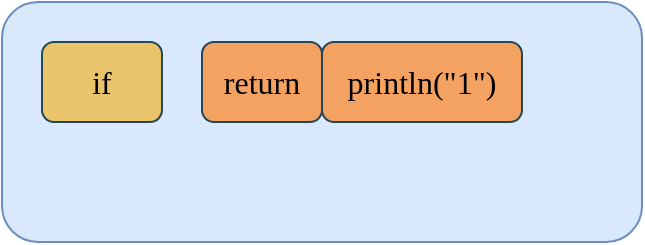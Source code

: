 <mxfile version="24.2.5" type="device">
  <diagram name="Page-1" id="gpCIiAAguJbIhwV_0Obz">
    <mxGraphModel dx="1434" dy="835" grid="1" gridSize="10" guides="1" tooltips="1" connect="1" arrows="1" fold="1" page="1" pageScale="1" pageWidth="850" pageHeight="1100" math="0" shadow="0">
      <root>
        <mxCell id="0" />
        <mxCell id="1" parent="0" />
        <mxCell id="mcJTDxwmSM0p99dnB7Bg-1" value="" style="rounded=1;whiteSpace=wrap;html=1;shadow=0;strokeColor=#6c8ebf;strokeWidth=1;fontFamily=Ubuntu;fontSize=16;fontStyle=0;fillColor=#dae8fc;" vertex="1" parent="1">
          <mxGeometry x="180" y="300" width="320" height="120" as="geometry" />
        </mxCell>
        <mxCell id="mcJTDxwmSM0p99dnB7Bg-2" value="return" style="rounded=1;whiteSpace=wrap;html=1;shadow=0;strokeColor=#264653;strokeWidth=1;fontFamily=Ubuntu;fontSize=16;fontStyle=0;fillColor=#f4a261;" vertex="1" parent="1">
          <mxGeometry x="280" y="320" width="60" height="40" as="geometry" />
        </mxCell>
        <mxCell id="mcJTDxwmSM0p99dnB7Bg-3" value="println(&quot;1&quot;)" style="rounded=1;whiteSpace=wrap;html=1;shadow=0;strokeColor=#264653;strokeWidth=1;fontFamily=Ubuntu;fontSize=16;fontStyle=0;fillColor=#f4a261;" vertex="1" parent="1">
          <mxGeometry x="340" y="320" width="100" height="40" as="geometry" />
        </mxCell>
        <mxCell id="mcJTDxwmSM0p99dnB7Bg-4" value="if" style="rounded=1;whiteSpace=wrap;html=1;shadow=0;strokeColor=#264653;strokeWidth=1;fontFamily=Ubuntu;fontSize=16;fontStyle=0;fillColor=#e9c46a;" vertex="1" parent="1">
          <mxGeometry x="200" y="320" width="60" height="40" as="geometry" />
        </mxCell>
      </root>
    </mxGraphModel>
  </diagram>
</mxfile>
